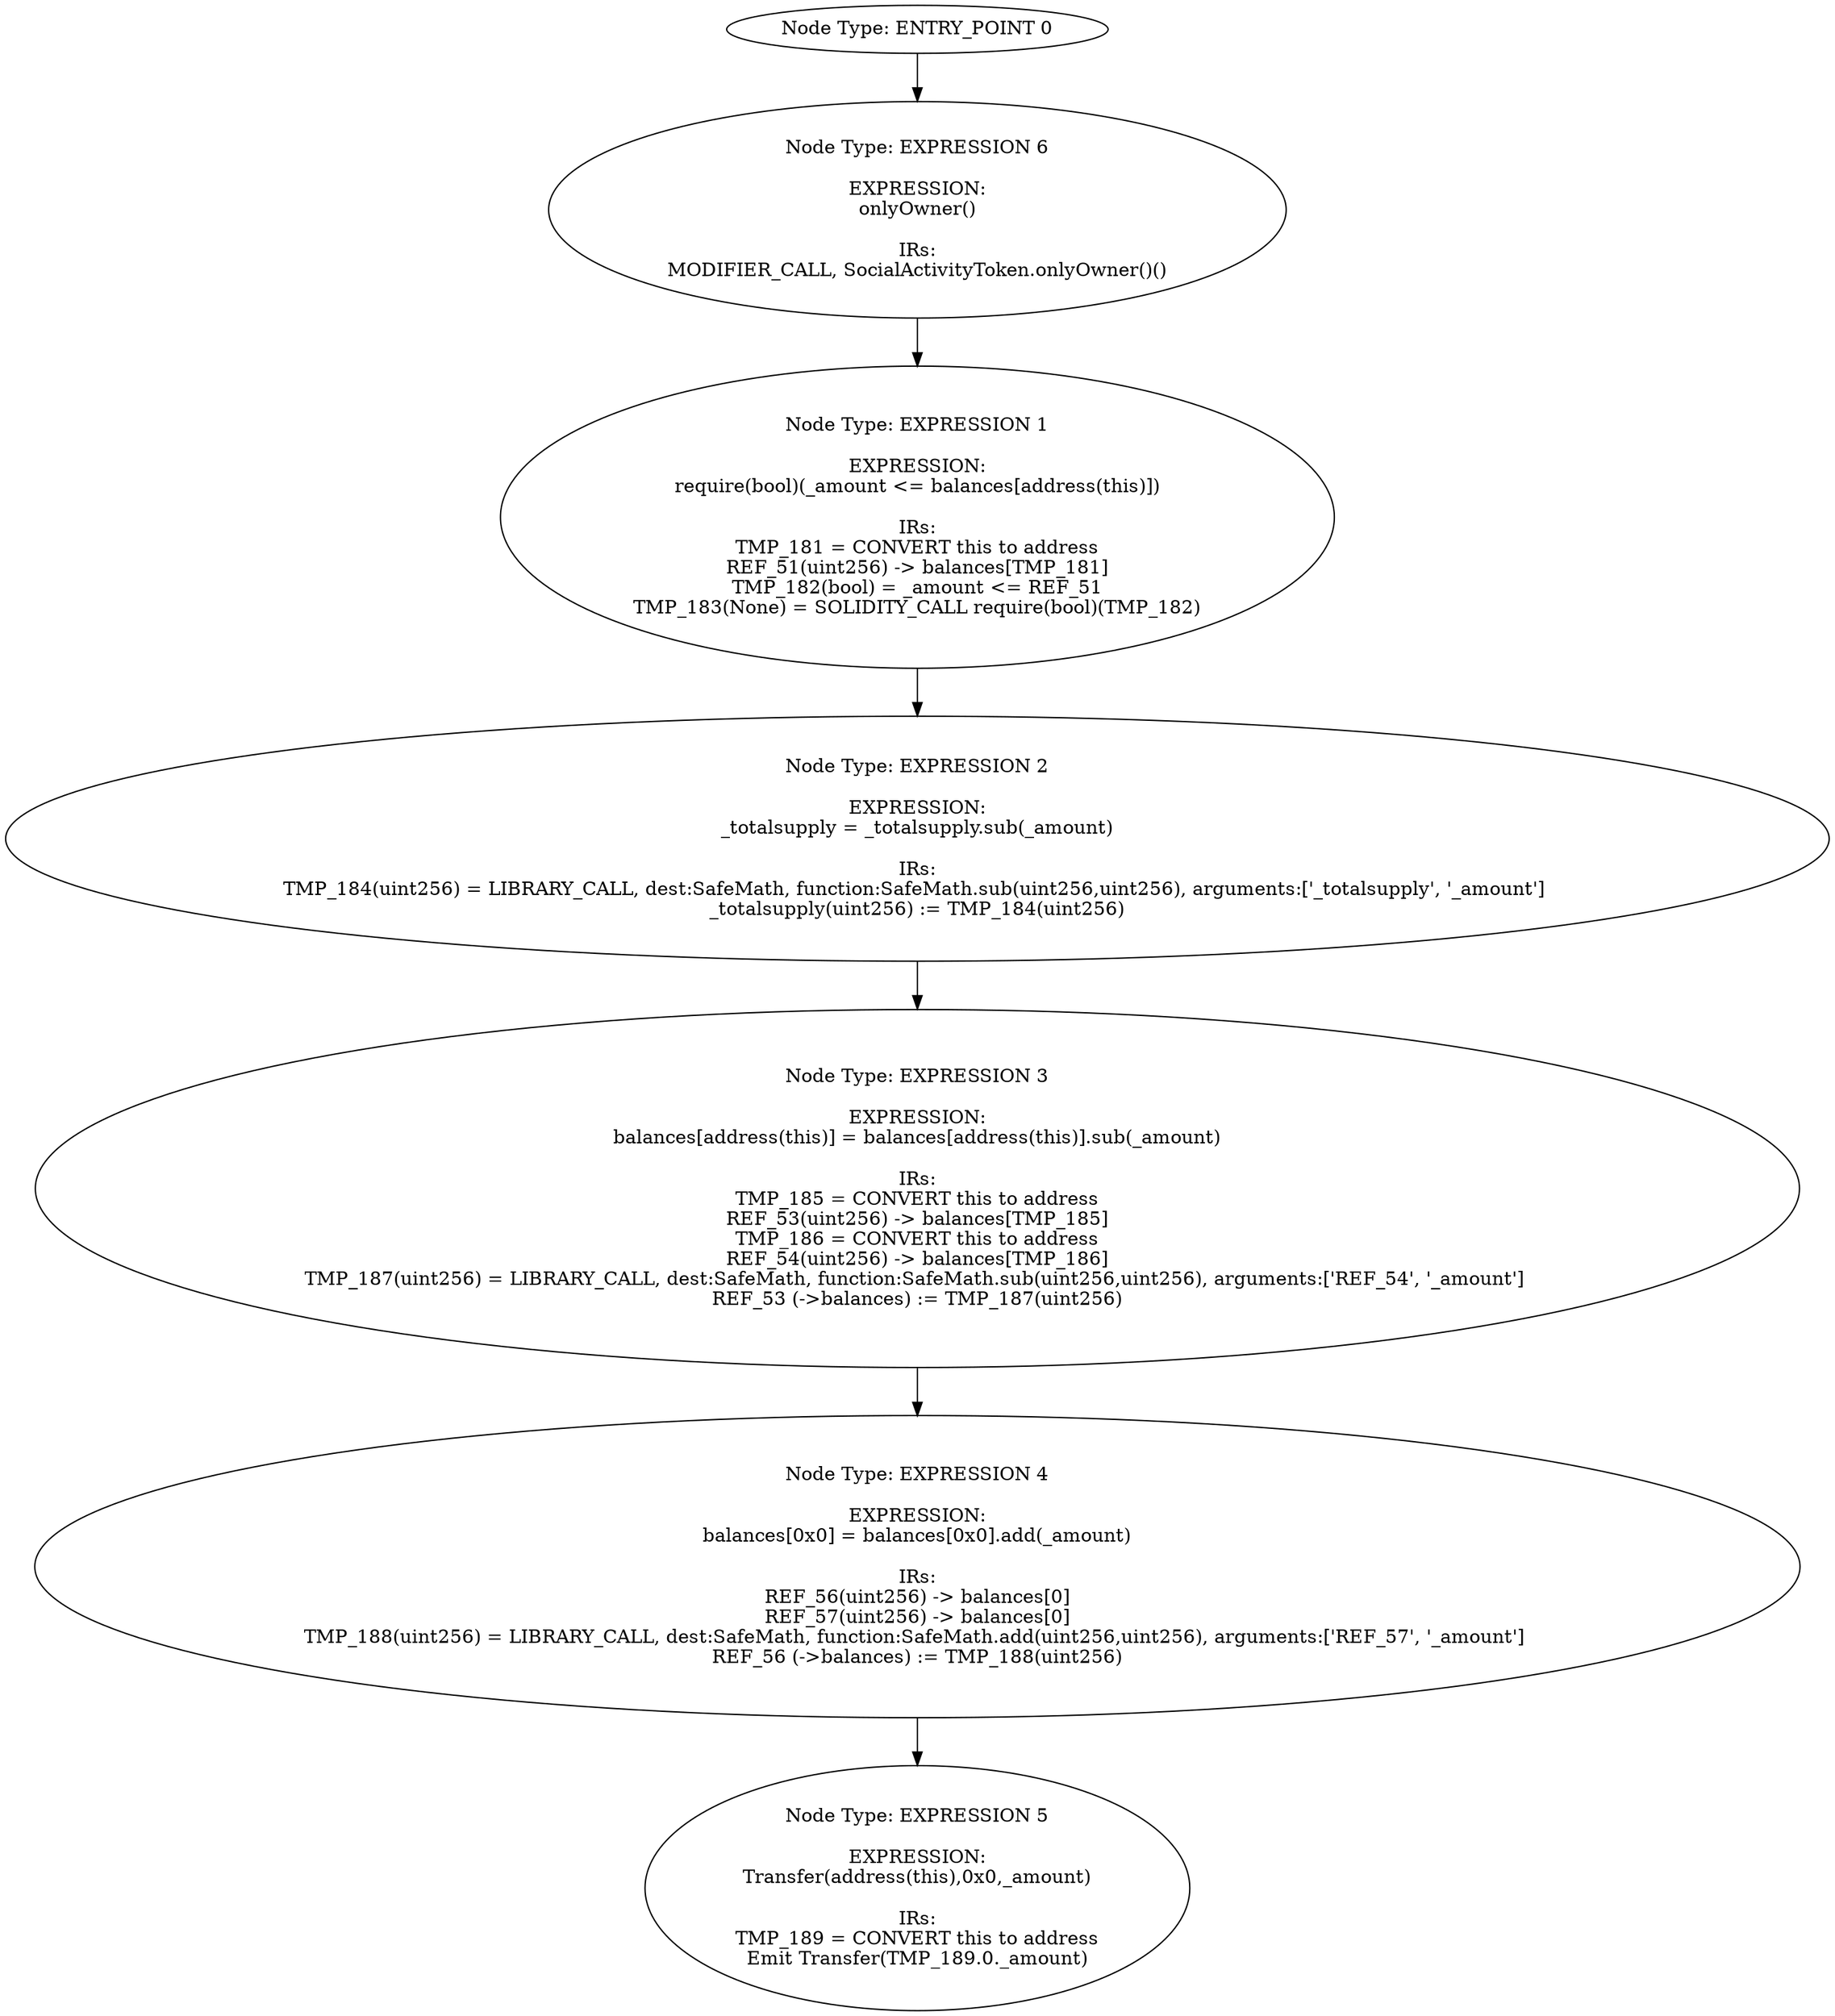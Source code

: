 digraph{
0[label="Node Type: ENTRY_POINT 0
"];
0->6;
1[label="Node Type: EXPRESSION 1

EXPRESSION:
require(bool)(_amount <= balances[address(this)])

IRs:
TMP_181 = CONVERT this to address
REF_51(uint256) -> balances[TMP_181]
TMP_182(bool) = _amount <= REF_51
TMP_183(None) = SOLIDITY_CALL require(bool)(TMP_182)"];
1->2;
2[label="Node Type: EXPRESSION 2

EXPRESSION:
_totalsupply = _totalsupply.sub(_amount)

IRs:
TMP_184(uint256) = LIBRARY_CALL, dest:SafeMath, function:SafeMath.sub(uint256,uint256), arguments:['_totalsupply', '_amount'] 
_totalsupply(uint256) := TMP_184(uint256)"];
2->3;
3[label="Node Type: EXPRESSION 3

EXPRESSION:
balances[address(this)] = balances[address(this)].sub(_amount)

IRs:
TMP_185 = CONVERT this to address
REF_53(uint256) -> balances[TMP_185]
TMP_186 = CONVERT this to address
REF_54(uint256) -> balances[TMP_186]
TMP_187(uint256) = LIBRARY_CALL, dest:SafeMath, function:SafeMath.sub(uint256,uint256), arguments:['REF_54', '_amount'] 
REF_53 (->balances) := TMP_187(uint256)"];
3->4;
4[label="Node Type: EXPRESSION 4

EXPRESSION:
balances[0x0] = balances[0x0].add(_amount)

IRs:
REF_56(uint256) -> balances[0]
REF_57(uint256) -> balances[0]
TMP_188(uint256) = LIBRARY_CALL, dest:SafeMath, function:SafeMath.add(uint256,uint256), arguments:['REF_57', '_amount'] 
REF_56 (->balances) := TMP_188(uint256)"];
4->5;
5[label="Node Type: EXPRESSION 5

EXPRESSION:
Transfer(address(this),0x0,_amount)

IRs:
TMP_189 = CONVERT this to address
Emit Transfer(TMP_189.0._amount)"];
6[label="Node Type: EXPRESSION 6

EXPRESSION:
onlyOwner()

IRs:
MODIFIER_CALL, SocialActivityToken.onlyOwner()()"];
6->1;
}
